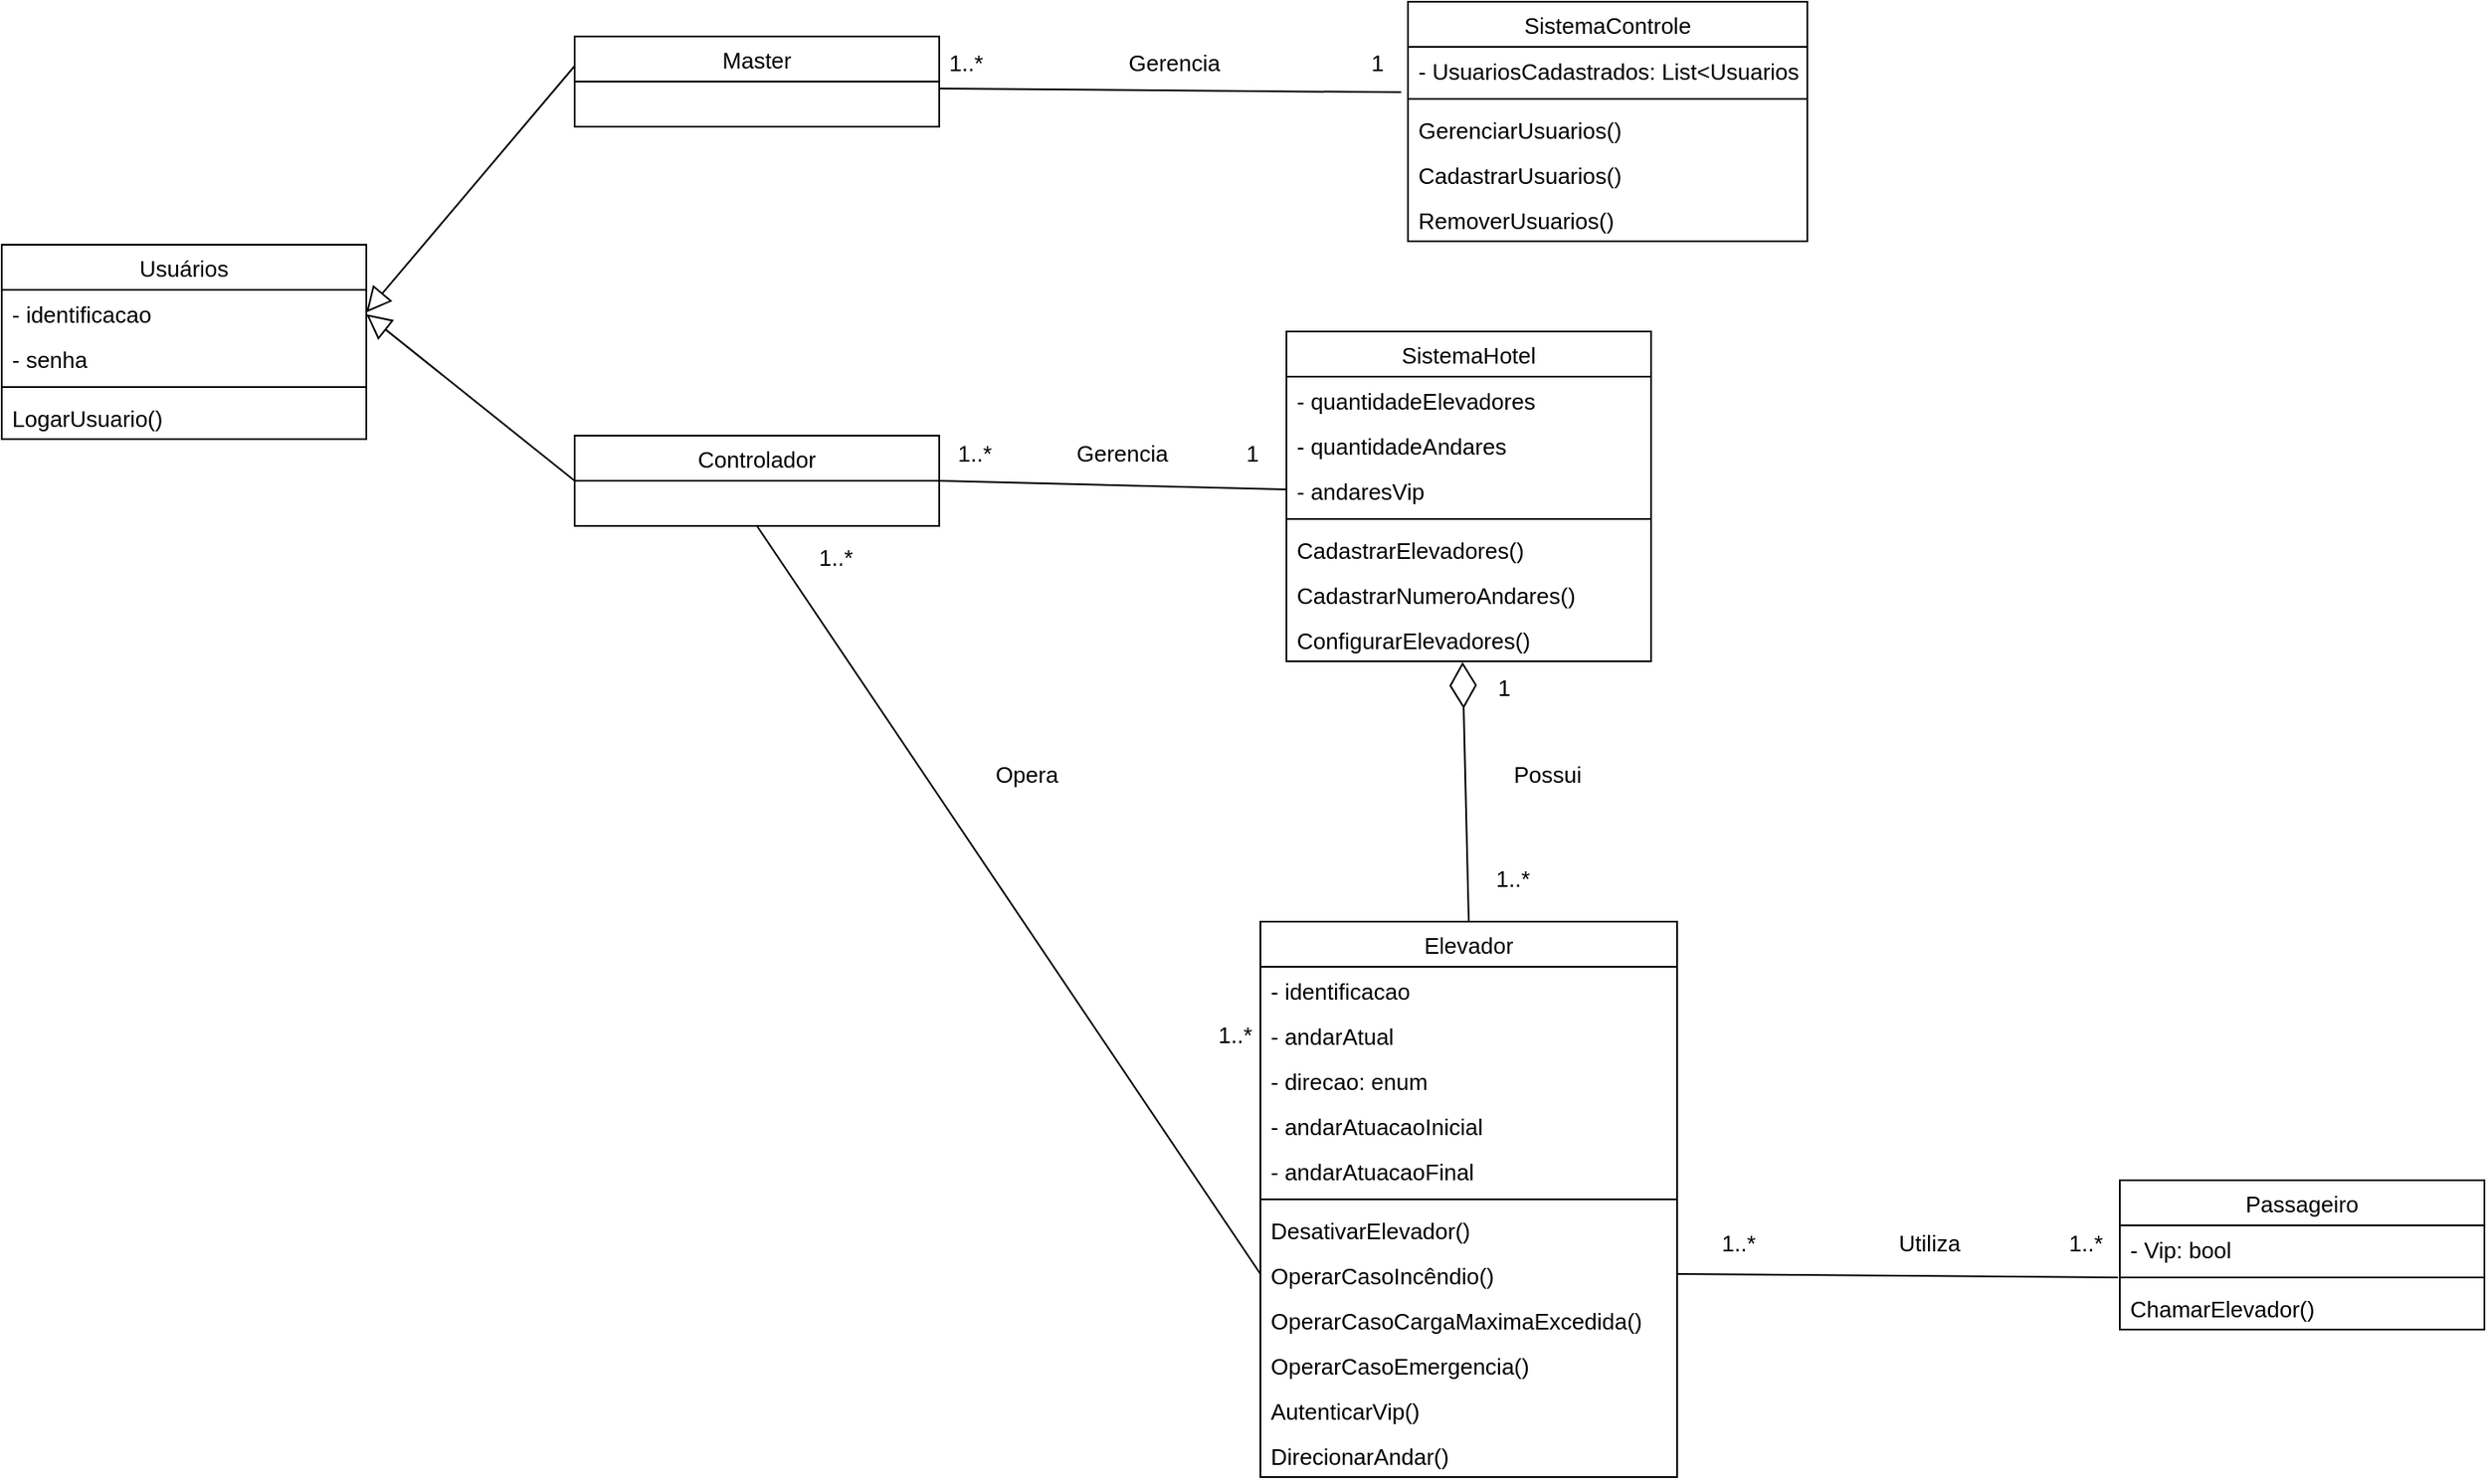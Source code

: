 <mxfile version="20.5.3" type="github">
  <diagram id="wMuEMSqY7I109d4IhwdL" name="Página-1">
    <mxGraphModel dx="1625" dy="889" grid="1" gridSize="10" guides="1" tooltips="1" connect="1" arrows="1" fold="1" page="1" pageScale="1" pageWidth="827" pageHeight="1169" math="0" shadow="0">
      <root>
        <mxCell id="0" />
        <mxCell id="1" parent="0" />
        <mxCell id="hkNDuntiHJmSf1GygH3e-5" value="Usuários" style="swimlane;fontStyle=0;childLayout=stackLayout;horizontal=1;startSize=26;fillColor=none;horizontalStack=0;resizeParent=1;resizeParentMax=0;resizeLast=0;collapsible=1;marginBottom=0;fontSize=13;" parent="1" vertex="1">
          <mxGeometry x="50" y="160" width="210" height="112" as="geometry" />
        </mxCell>
        <mxCell id="hkNDuntiHJmSf1GygH3e-6" value="- identificacao" style="text;strokeColor=none;fillColor=none;align=left;verticalAlign=top;spacingLeft=4;spacingRight=4;overflow=hidden;rotatable=0;points=[[0,0.5],[1,0.5]];portConstraint=eastwest;fontSize=13;" parent="hkNDuntiHJmSf1GygH3e-5" vertex="1">
          <mxGeometry y="26" width="210" height="26" as="geometry" />
        </mxCell>
        <mxCell id="BdNSgO4CZkDVPr_VQpg7-1" value="- senha" style="text;strokeColor=none;fillColor=none;align=left;verticalAlign=top;spacingLeft=4;spacingRight=4;overflow=hidden;rotatable=0;points=[[0,0.5],[1,0.5]];portConstraint=eastwest;fontSize=13;" vertex="1" parent="hkNDuntiHJmSf1GygH3e-5">
          <mxGeometry y="52" width="210" height="26" as="geometry" />
        </mxCell>
        <mxCell id="hkNDuntiHJmSf1GygH3e-26" value="" style="line;strokeWidth=1;fillColor=none;align=left;verticalAlign=middle;spacingTop=-1;spacingLeft=3;spacingRight=3;rotatable=0;labelPosition=right;points=[];portConstraint=eastwest;strokeColor=inherit;fontSize=13;" parent="hkNDuntiHJmSf1GygH3e-5" vertex="1">
          <mxGeometry y="78" width="210" height="8" as="geometry" />
        </mxCell>
        <mxCell id="hkNDuntiHJmSf1GygH3e-27" value="LogarUsuario()" style="text;strokeColor=none;fillColor=none;align=left;verticalAlign=top;spacingLeft=4;spacingRight=4;overflow=hidden;rotatable=0;points=[[0,0.5],[1,0.5]];portConstraint=eastwest;fontSize=13;" parent="hkNDuntiHJmSf1GygH3e-5" vertex="1">
          <mxGeometry y="86" width="210" height="26" as="geometry" />
        </mxCell>
        <mxCell id="hkNDuntiHJmSf1GygH3e-9" value="Elevador" style="swimlane;fontStyle=0;childLayout=stackLayout;horizontal=1;startSize=26;fillColor=none;horizontalStack=0;resizeParent=1;resizeParentMax=0;resizeLast=0;collapsible=1;marginBottom=0;fontSize=13;" parent="1" vertex="1">
          <mxGeometry x="775" y="550" width="240" height="320" as="geometry" />
        </mxCell>
        <mxCell id="hkNDuntiHJmSf1GygH3e-10" value="- identificacao" style="text;strokeColor=none;fillColor=none;align=left;verticalAlign=top;spacingLeft=4;spacingRight=4;overflow=hidden;rotatable=0;points=[[0,0.5],[1,0.5]];portConstraint=eastwest;fontSize=13;" parent="hkNDuntiHJmSf1GygH3e-9" vertex="1">
          <mxGeometry y="26" width="240" height="26" as="geometry" />
        </mxCell>
        <mxCell id="5WaL0SufXHHWklZrkdb6-2" value="- andarAtual" style="text;strokeColor=none;fillColor=none;align=left;verticalAlign=top;spacingLeft=4;spacingRight=4;overflow=hidden;rotatable=0;points=[[0,0.5],[1,0.5]];portConstraint=eastwest;fontSize=13;" parent="hkNDuntiHJmSf1GygH3e-9" vertex="1">
          <mxGeometry y="52" width="240" height="26" as="geometry" />
        </mxCell>
        <mxCell id="5WaL0SufXHHWklZrkdb6-3" value="- direcao: enum" style="text;strokeColor=none;fillColor=none;align=left;verticalAlign=top;spacingLeft=4;spacingRight=4;overflow=hidden;rotatable=0;points=[[0,0.5],[1,0.5]];portConstraint=eastwest;fontSize=13;" parent="hkNDuntiHJmSf1GygH3e-9" vertex="1">
          <mxGeometry y="78" width="240" height="26" as="geometry" />
        </mxCell>
        <mxCell id="5WaL0SufXHHWklZrkdb6-40" value="- andarAtuacaoInicial" style="text;strokeColor=none;fillColor=none;align=left;verticalAlign=top;spacingLeft=4;spacingRight=4;overflow=hidden;rotatable=0;points=[[0,0.5],[1,0.5]];portConstraint=eastwest;fontSize=13;" parent="hkNDuntiHJmSf1GygH3e-9" vertex="1">
          <mxGeometry y="104" width="240" height="26" as="geometry" />
        </mxCell>
        <mxCell id="5WaL0SufXHHWklZrkdb6-41" value="- andarAtuacaoFinal" style="text;strokeColor=none;fillColor=none;align=left;verticalAlign=top;spacingLeft=4;spacingRight=4;overflow=hidden;rotatable=0;points=[[0,0.5],[1,0.5]];portConstraint=eastwest;fontSize=13;" parent="hkNDuntiHJmSf1GygH3e-9" vertex="1">
          <mxGeometry y="130" width="240" height="26" as="geometry" />
        </mxCell>
        <mxCell id="hkNDuntiHJmSf1GygH3e-30" value="" style="line;strokeWidth=1;fillColor=none;align=left;verticalAlign=middle;spacingTop=-1;spacingLeft=3;spacingRight=3;rotatable=0;labelPosition=right;points=[];portConstraint=eastwest;strokeColor=inherit;fontSize=13;" parent="hkNDuntiHJmSf1GygH3e-9" vertex="1">
          <mxGeometry y="156" width="240" height="8" as="geometry" />
        </mxCell>
        <mxCell id="hkNDuntiHJmSf1GygH3e-12" value="DesativarElevador()&#xa;" style="text;strokeColor=none;fillColor=none;align=left;verticalAlign=top;spacingLeft=4;spacingRight=4;overflow=hidden;rotatable=0;points=[[0,0.5],[1,0.5]];portConstraint=eastwest;fontSize=13;" parent="hkNDuntiHJmSf1GygH3e-9" vertex="1">
          <mxGeometry y="164" width="240" height="26" as="geometry" />
        </mxCell>
        <mxCell id="hkNDuntiHJmSf1GygH3e-39" value="OperarCasoIncêndio()&#xa;" style="text;strokeColor=none;fillColor=none;align=left;verticalAlign=top;spacingLeft=4;spacingRight=4;overflow=hidden;rotatable=0;points=[[0,0.5],[1,0.5]];portConstraint=eastwest;fontSize=13;" parent="hkNDuntiHJmSf1GygH3e-9" vertex="1">
          <mxGeometry y="190" width="240" height="26" as="geometry" />
        </mxCell>
        <mxCell id="hkNDuntiHJmSf1GygH3e-31" value="OperarCasoCargaMaximaExcedida()&#xa;" style="text;strokeColor=none;fillColor=none;align=left;verticalAlign=top;spacingLeft=4;spacingRight=4;overflow=hidden;rotatable=0;points=[[0,0.5],[1,0.5]];portConstraint=eastwest;fontSize=13;" parent="hkNDuntiHJmSf1GygH3e-9" vertex="1">
          <mxGeometry y="216" width="240" height="26" as="geometry" />
        </mxCell>
        <mxCell id="hkNDuntiHJmSf1GygH3e-32" value="OperarCasoEmergencia()&#xa;" style="text;strokeColor=none;fillColor=none;align=left;verticalAlign=top;spacingLeft=4;spacingRight=4;overflow=hidden;rotatable=0;points=[[0,0.5],[1,0.5]];portConstraint=eastwest;fontSize=13;" parent="hkNDuntiHJmSf1GygH3e-9" vertex="1">
          <mxGeometry y="242" width="240" height="26" as="geometry" />
        </mxCell>
        <mxCell id="5WaL0SufXHHWklZrkdb6-1" value="AutenticarVip()&#xa;" style="text;strokeColor=none;fillColor=none;align=left;verticalAlign=top;spacingLeft=4;spacingRight=4;overflow=hidden;rotatable=0;points=[[0,0.5],[1,0.5]];portConstraint=eastwest;fontSize=13;" parent="hkNDuntiHJmSf1GygH3e-9" vertex="1">
          <mxGeometry y="268" width="240" height="26" as="geometry" />
        </mxCell>
        <mxCell id="5WaL0SufXHHWklZrkdb6-4" value="DirecionarAndar()&#xa;" style="text;strokeColor=none;fillColor=none;align=left;verticalAlign=top;spacingLeft=4;spacingRight=4;overflow=hidden;rotatable=0;points=[[0,0.5],[1,0.5]];portConstraint=eastwest;fontSize=13;" parent="hkNDuntiHJmSf1GygH3e-9" vertex="1">
          <mxGeometry y="294" width="240" height="26" as="geometry" />
        </mxCell>
        <mxCell id="hkNDuntiHJmSf1GygH3e-13" value="SistemaHotel" style="swimlane;fontStyle=0;childLayout=stackLayout;horizontal=1;startSize=26;fillColor=none;horizontalStack=0;resizeParent=1;resizeParentMax=0;resizeLast=0;collapsible=1;marginBottom=0;fontSize=13;" parent="1" vertex="1">
          <mxGeometry x="790" y="210" width="210" height="190" as="geometry" />
        </mxCell>
        <mxCell id="hkNDuntiHJmSf1GygH3e-14" value="- quantidadeElevadores" style="text;strokeColor=none;fillColor=none;align=left;verticalAlign=top;spacingLeft=4;spacingRight=4;overflow=hidden;rotatable=0;points=[[0,0.5],[1,0.5]];portConstraint=eastwest;fontSize=13;" parent="hkNDuntiHJmSf1GygH3e-13" vertex="1">
          <mxGeometry y="26" width="210" height="26" as="geometry" />
        </mxCell>
        <mxCell id="hkNDuntiHJmSf1GygH3e-15" value="- quantidadeAndares" style="text;strokeColor=none;fillColor=none;align=left;verticalAlign=top;spacingLeft=4;spacingRight=4;overflow=hidden;rotatable=0;points=[[0,0.5],[1,0.5]];portConstraint=eastwest;fontSize=13;" parent="hkNDuntiHJmSf1GygH3e-13" vertex="1">
          <mxGeometry y="52" width="210" height="26" as="geometry" />
        </mxCell>
        <mxCell id="BdNSgO4CZkDVPr_VQpg7-3" value="- andaresVip" style="text;strokeColor=none;fillColor=none;align=left;verticalAlign=top;spacingLeft=4;spacingRight=4;overflow=hidden;rotatable=0;points=[[0,0.5],[1,0.5]];portConstraint=eastwest;fontSize=13;" vertex="1" parent="hkNDuntiHJmSf1GygH3e-13">
          <mxGeometry y="78" width="210" height="26" as="geometry" />
        </mxCell>
        <mxCell id="hkNDuntiHJmSf1GygH3e-29" value="" style="line;strokeWidth=1;fillColor=none;align=left;verticalAlign=middle;spacingTop=-1;spacingLeft=3;spacingRight=3;rotatable=0;labelPosition=right;points=[];portConstraint=eastwest;strokeColor=inherit;fontSize=13;" parent="hkNDuntiHJmSf1GygH3e-13" vertex="1">
          <mxGeometry y="104" width="210" height="8" as="geometry" />
        </mxCell>
        <mxCell id="hkNDuntiHJmSf1GygH3e-41" value="CadastrarElevadores()" style="text;strokeColor=none;fillColor=none;align=left;verticalAlign=top;spacingLeft=4;spacingRight=4;overflow=hidden;rotatable=0;points=[[0,0.5],[1,0.5]];portConstraint=eastwest;fontSize=13;" parent="hkNDuntiHJmSf1GygH3e-13" vertex="1">
          <mxGeometry y="112" width="210" height="26" as="geometry" />
        </mxCell>
        <mxCell id="hkNDuntiHJmSf1GygH3e-40" value="CadastrarNumeroAndares()" style="text;strokeColor=none;fillColor=none;align=left;verticalAlign=top;spacingLeft=4;spacingRight=4;overflow=hidden;rotatable=0;points=[[0,0.5],[1,0.5]];portConstraint=eastwest;fontSize=13;" parent="hkNDuntiHJmSf1GygH3e-13" vertex="1">
          <mxGeometry y="138" width="210" height="26" as="geometry" />
        </mxCell>
        <mxCell id="hkNDuntiHJmSf1GygH3e-16" value="ConfigurarElevadores()" style="text;strokeColor=none;fillColor=none;align=left;verticalAlign=top;spacingLeft=4;spacingRight=4;overflow=hidden;rotatable=0;points=[[0,0.5],[1,0.5]];portConstraint=eastwest;fontSize=13;" parent="hkNDuntiHJmSf1GygH3e-13" vertex="1">
          <mxGeometry y="164" width="210" height="26" as="geometry" />
        </mxCell>
        <mxCell id="hkNDuntiHJmSf1GygH3e-17" value="Controlador" style="swimlane;fontStyle=0;childLayout=stackLayout;horizontal=1;startSize=26;fillColor=none;horizontalStack=0;resizeParent=1;resizeParentMax=0;resizeLast=0;collapsible=1;marginBottom=0;fontSize=13;" parent="1" vertex="1">
          <mxGeometry x="380" y="270" width="210" height="52" as="geometry" />
        </mxCell>
        <mxCell id="hkNDuntiHJmSf1GygH3e-33" value="Passageiro" style="swimlane;fontStyle=0;childLayout=stackLayout;horizontal=1;startSize=26;fillColor=none;horizontalStack=0;resizeParent=1;resizeParentMax=0;resizeLast=0;collapsible=1;marginBottom=0;fontSize=13;" parent="1" vertex="1">
          <mxGeometry x="1270" y="699" width="210" height="86" as="geometry" />
        </mxCell>
        <mxCell id="hkNDuntiHJmSf1GygH3e-34" value="- Vip: bool" style="text;strokeColor=none;fillColor=none;align=left;verticalAlign=top;spacingLeft=4;spacingRight=4;overflow=hidden;rotatable=0;points=[[0,0.5],[1,0.5]];portConstraint=eastwest;fontSize=13;" parent="hkNDuntiHJmSf1GygH3e-33" vertex="1">
          <mxGeometry y="26" width="210" height="26" as="geometry" />
        </mxCell>
        <mxCell id="hkNDuntiHJmSf1GygH3e-35" value="" style="line;strokeWidth=1;fillColor=none;align=left;verticalAlign=middle;spacingTop=-1;spacingLeft=3;spacingRight=3;rotatable=0;labelPosition=right;points=[];portConstraint=eastwest;strokeColor=inherit;fontSize=13;" parent="hkNDuntiHJmSf1GygH3e-33" vertex="1">
          <mxGeometry y="52" width="210" height="8" as="geometry" />
        </mxCell>
        <mxCell id="hkNDuntiHJmSf1GygH3e-36" value="ChamarElevador()" style="text;strokeColor=none;fillColor=none;align=left;verticalAlign=top;spacingLeft=4;spacingRight=4;overflow=hidden;rotatable=0;points=[[0,0.5],[1,0.5]];portConstraint=eastwest;fontSize=13;" parent="hkNDuntiHJmSf1GygH3e-33" vertex="1">
          <mxGeometry y="60" width="210" height="26" as="geometry" />
        </mxCell>
        <mxCell id="hkNDuntiHJmSf1GygH3e-43" value="" style="endArrow=block;endFill=0;endSize=12;html=1;rounded=0;exitX=0;exitY=0.5;exitDx=0;exitDy=0;entryX=1;entryY=0.5;entryDx=0;entryDy=0;fontSize=13;" parent="1" target="hkNDuntiHJmSf1GygH3e-6" edge="1">
          <mxGeometry width="160" relative="1" as="geometry">
            <mxPoint x="380" y="57" as="sourcePoint" />
            <mxPoint x="780" y="300" as="targetPoint" />
          </mxGeometry>
        </mxCell>
        <mxCell id="hkNDuntiHJmSf1GygH3e-44" value="" style="endArrow=block;endFill=0;endSize=12;html=1;rounded=0;exitX=0;exitY=0.5;exitDx=0;exitDy=0;fontSize=13;" parent="1" source="hkNDuntiHJmSf1GygH3e-17" edge="1">
          <mxGeometry width="160" relative="1" as="geometry">
            <mxPoint x="390" y="80" as="sourcePoint" />
            <mxPoint x="260" y="200" as="targetPoint" />
          </mxGeometry>
        </mxCell>
        <mxCell id="hkNDuntiHJmSf1GygH3e-45" value="" style="endArrow=none;html=1;rounded=0;exitX=1;exitY=0.5;exitDx=0;exitDy=0;entryX=0;entryY=0.5;entryDx=0;entryDy=0;fontSize=13;" parent="1" source="hkNDuntiHJmSf1GygH3e-17" target="BdNSgO4CZkDVPr_VQpg7-3" edge="1">
          <mxGeometry width="50" height="50" relative="1" as="geometry">
            <mxPoint x="680" y="430" as="sourcePoint" />
            <mxPoint x="730" y="380" as="targetPoint" />
          </mxGeometry>
        </mxCell>
        <mxCell id="hkNDuntiHJmSf1GygH3e-47" value="" style="endArrow=none;html=1;rounded=0;entryX=0;entryY=0.5;entryDx=0;entryDy=0;exitX=0.5;exitY=1;exitDx=0;exitDy=0;fontSize=13;" parent="1" source="hkNDuntiHJmSf1GygH3e-17" target="hkNDuntiHJmSf1GygH3e-39" edge="1">
          <mxGeometry width="50" height="50" relative="1" as="geometry">
            <mxPoint x="670.0" y="380.002" as="sourcePoint" />
            <mxPoint x="673.99" y="550" as="targetPoint" />
          </mxGeometry>
        </mxCell>
        <mxCell id="hkNDuntiHJmSf1GygH3e-48" value="" style="endArrow=none;html=1;rounded=0;entryX=1;entryY=0.5;entryDx=0;entryDy=0;exitX=-0.005;exitY=1.154;exitDx=0;exitDy=0;exitPerimeter=0;fontSize=13;" parent="1" source="hkNDuntiHJmSf1GygH3e-34" target="hkNDuntiHJmSf1GygH3e-39" edge="1">
          <mxGeometry width="50" height="50" relative="1" as="geometry">
            <mxPoint x="901.01" y="390.002" as="sourcePoint" />
            <mxPoint x="905" y="560" as="targetPoint" />
          </mxGeometry>
        </mxCell>
        <mxCell id="5WaL0SufXHHWklZrkdb6-5" value="SistemaControle" style="swimlane;fontStyle=0;childLayout=stackLayout;horizontal=1;startSize=26;fillColor=none;horizontalStack=0;resizeParent=1;resizeParentMax=0;resizeLast=0;collapsible=1;marginBottom=0;fontSize=13;" parent="1" vertex="1">
          <mxGeometry x="860" y="20" width="230" height="138" as="geometry" />
        </mxCell>
        <mxCell id="5WaL0SufXHHWklZrkdb6-7" value="- UsuariosCadastrados: List&lt;Usuarios&gt;" style="text;strokeColor=none;fillColor=none;align=left;verticalAlign=top;spacingLeft=4;spacingRight=4;overflow=hidden;rotatable=0;points=[[0,0.5],[1,0.5]];portConstraint=eastwest;fontSize=13;" parent="5WaL0SufXHHWklZrkdb6-5" vertex="1">
          <mxGeometry y="26" width="230" height="26" as="geometry" />
        </mxCell>
        <mxCell id="5WaL0SufXHHWklZrkdb6-8" value="" style="line;strokeWidth=1;fillColor=none;align=left;verticalAlign=middle;spacingTop=-1;spacingLeft=3;spacingRight=3;rotatable=0;labelPosition=right;points=[];portConstraint=eastwest;strokeColor=inherit;fontSize=13;" parent="5WaL0SufXHHWklZrkdb6-5" vertex="1">
          <mxGeometry y="52" width="230" height="8" as="geometry" />
        </mxCell>
        <mxCell id="5WaL0SufXHHWklZrkdb6-30" value="GerenciarUsuarios()" style="text;strokeColor=none;fillColor=none;align=left;verticalAlign=top;spacingLeft=4;spacingRight=4;overflow=hidden;rotatable=0;points=[[0,0.5],[1,0.5]];portConstraint=eastwest;fontSize=13;" parent="5WaL0SufXHHWklZrkdb6-5" vertex="1">
          <mxGeometry y="60" width="230" height="26" as="geometry" />
        </mxCell>
        <mxCell id="5WaL0SufXHHWklZrkdb6-9" value="CadastrarUsuarios()" style="text;strokeColor=none;fillColor=none;align=left;verticalAlign=top;spacingLeft=4;spacingRight=4;overflow=hidden;rotatable=0;points=[[0,0.5],[1,0.5]];portConstraint=eastwest;fontSize=13;" parent="5WaL0SufXHHWklZrkdb6-5" vertex="1">
          <mxGeometry y="86" width="230" height="26" as="geometry" />
        </mxCell>
        <mxCell id="5WaL0SufXHHWklZrkdb6-10" value="RemoverUsuarios()" style="text;strokeColor=none;fillColor=none;align=left;verticalAlign=top;spacingLeft=4;spacingRight=4;overflow=hidden;rotatable=0;points=[[0,0.5],[1,0.5]];portConstraint=eastwest;fontSize=13;" parent="5WaL0SufXHHWklZrkdb6-5" vertex="1">
          <mxGeometry y="112" width="230" height="26" as="geometry" />
        </mxCell>
        <mxCell id="5WaL0SufXHHWklZrkdb6-12" value="" style="endArrow=none;html=1;rounded=0;entryX=-0.017;entryY=1.007;entryDx=0;entryDy=0;entryPerimeter=0;fontSize=13;" parent="1" target="5WaL0SufXHHWklZrkdb6-7" edge="1">
          <mxGeometry width="50" height="50" relative="1" as="geometry">
            <mxPoint x="590" y="70" as="sourcePoint" />
            <mxPoint x="790.0" y="70.42" as="targetPoint" />
          </mxGeometry>
        </mxCell>
        <mxCell id="5WaL0SufXHHWklZrkdb6-13" value="Gerencia" style="text;html=1;align=center;verticalAlign=middle;resizable=0;points=[];autosize=1;strokeColor=none;fillColor=none;fontSize=13;" parent="1" vertex="1">
          <mxGeometry x="685" y="40" width="80" height="30" as="geometry" />
        </mxCell>
        <mxCell id="5WaL0SufXHHWklZrkdb6-14" value="1..*" style="text;html=1;align=center;verticalAlign=middle;resizable=0;points=[];autosize=1;strokeColor=none;fillColor=none;fontSize=13;" parent="1" vertex="1">
          <mxGeometry x="585" y="40" width="40" height="30" as="geometry" />
        </mxCell>
        <mxCell id="5WaL0SufXHHWklZrkdb6-15" value="1" style="text;html=1;align=center;verticalAlign=middle;resizable=0;points=[];autosize=1;strokeColor=none;fillColor=none;fontSize=13;" parent="1" vertex="1">
          <mxGeometry x="827" y="40" width="30" height="30" as="geometry" />
        </mxCell>
        <mxCell id="5WaL0SufXHHWklZrkdb6-16" value="Gerencia" style="text;html=1;align=center;verticalAlign=middle;resizable=0;points=[];autosize=1;strokeColor=none;fillColor=none;fontSize=13;" parent="1" vertex="1">
          <mxGeometry x="655" y="265" width="80" height="30" as="geometry" />
        </mxCell>
        <mxCell id="5WaL0SufXHHWklZrkdb6-17" value="1..*" style="text;html=1;align=center;verticalAlign=middle;resizable=0;points=[];autosize=1;strokeColor=none;fillColor=none;fontSize=13;" parent="1" vertex="1">
          <mxGeometry x="590" y="265" width="40" height="30" as="geometry" />
        </mxCell>
        <mxCell id="5WaL0SufXHHWklZrkdb6-18" value="1" style="text;html=1;align=center;verticalAlign=middle;resizable=0;points=[];autosize=1;strokeColor=none;fillColor=none;fontSize=13;" parent="1" vertex="1">
          <mxGeometry x="755" y="265" width="30" height="30" as="geometry" />
        </mxCell>
        <mxCell id="5WaL0SufXHHWklZrkdb6-19" value="Opera" style="text;html=1;align=center;verticalAlign=middle;resizable=0;points=[];autosize=1;strokeColor=none;fillColor=none;fontSize=13;" parent="1" vertex="1">
          <mxGeometry x="610" y="450" width="60" height="30" as="geometry" />
        </mxCell>
        <mxCell id="5WaL0SufXHHWklZrkdb6-20" value="1..*" style="text;html=1;align=center;verticalAlign=middle;resizable=0;points=[];autosize=1;strokeColor=none;fillColor=none;fontSize=13;" parent="1" vertex="1">
          <mxGeometry x="510" y="325" width="40" height="30" as="geometry" />
        </mxCell>
        <mxCell id="5WaL0SufXHHWklZrkdb6-21" value="1..*" style="text;html=1;align=center;verticalAlign=middle;resizable=0;points=[];autosize=1;strokeColor=none;fillColor=none;fontSize=13;" parent="1" vertex="1">
          <mxGeometry x="740" y="600" width="40" height="30" as="geometry" />
        </mxCell>
        <mxCell id="5WaL0SufXHHWklZrkdb6-22" value="Possui" style="text;html=1;align=center;verticalAlign=middle;resizable=0;points=[];autosize=1;strokeColor=none;fillColor=none;fontSize=13;" parent="1" vertex="1">
          <mxGeometry x="910" y="450" width="60" height="30" as="geometry" />
        </mxCell>
        <mxCell id="5WaL0SufXHHWklZrkdb6-23" value="1" style="text;html=1;align=center;verticalAlign=middle;resizable=0;points=[];autosize=1;strokeColor=none;fillColor=none;fontSize=13;" parent="1" vertex="1">
          <mxGeometry x="900" y="400" width="30" height="30" as="geometry" />
        </mxCell>
        <mxCell id="5WaL0SufXHHWklZrkdb6-24" value="1..*" style="text;html=1;align=center;verticalAlign=middle;resizable=0;points=[];autosize=1;strokeColor=none;fillColor=none;fontSize=13;" parent="1" vertex="1">
          <mxGeometry x="900" y="510" width="40" height="30" as="geometry" />
        </mxCell>
        <mxCell id="5WaL0SufXHHWklZrkdb6-25" value="Utiliza" style="text;html=1;align=center;verticalAlign=middle;resizable=0;points=[];autosize=1;strokeColor=none;fillColor=none;fontSize=13;" parent="1" vertex="1">
          <mxGeometry x="1130" y="720" width="60" height="30" as="geometry" />
        </mxCell>
        <mxCell id="5WaL0SufXHHWklZrkdb6-26" value="1..*" style="text;html=1;align=center;verticalAlign=middle;resizable=0;points=[];autosize=1;strokeColor=none;fillColor=none;fontSize=13;" parent="1" vertex="1">
          <mxGeometry x="1230" y="720" width="40" height="30" as="geometry" />
        </mxCell>
        <mxCell id="5WaL0SufXHHWklZrkdb6-27" value="1..*" style="text;html=1;align=center;verticalAlign=middle;resizable=0;points=[];autosize=1;strokeColor=none;fillColor=none;fontSize=13;" parent="1" vertex="1">
          <mxGeometry x="1030" y="720" width="40" height="30" as="geometry" />
        </mxCell>
        <mxCell id="5WaL0SufXHHWklZrkdb6-28" value="Master" style="swimlane;fontStyle=0;childLayout=stackLayout;horizontal=1;startSize=26;fillColor=none;horizontalStack=0;resizeParent=1;resizeParentMax=0;resizeLast=0;collapsible=1;marginBottom=0;fontSize=13;" parent="1" vertex="1">
          <mxGeometry x="380" y="40" width="210" height="52" as="geometry" />
        </mxCell>
        <mxCell id="BdNSgO4CZkDVPr_VQpg7-4" value="" style="endArrow=diamondThin;endFill=0;endSize=24;html=1;rounded=0;exitX=0.5;exitY=0;exitDx=0;exitDy=0;entryX=0.483;entryY=1.016;entryDx=0;entryDy=0;entryPerimeter=0;" edge="1" parent="1" source="hkNDuntiHJmSf1GygH3e-9" target="hkNDuntiHJmSf1GygH3e-16">
          <mxGeometry width="160" relative="1" as="geometry">
            <mxPoint x="700" y="470" as="sourcePoint" />
            <mxPoint x="860" y="470" as="targetPoint" />
          </mxGeometry>
        </mxCell>
      </root>
    </mxGraphModel>
  </diagram>
</mxfile>
